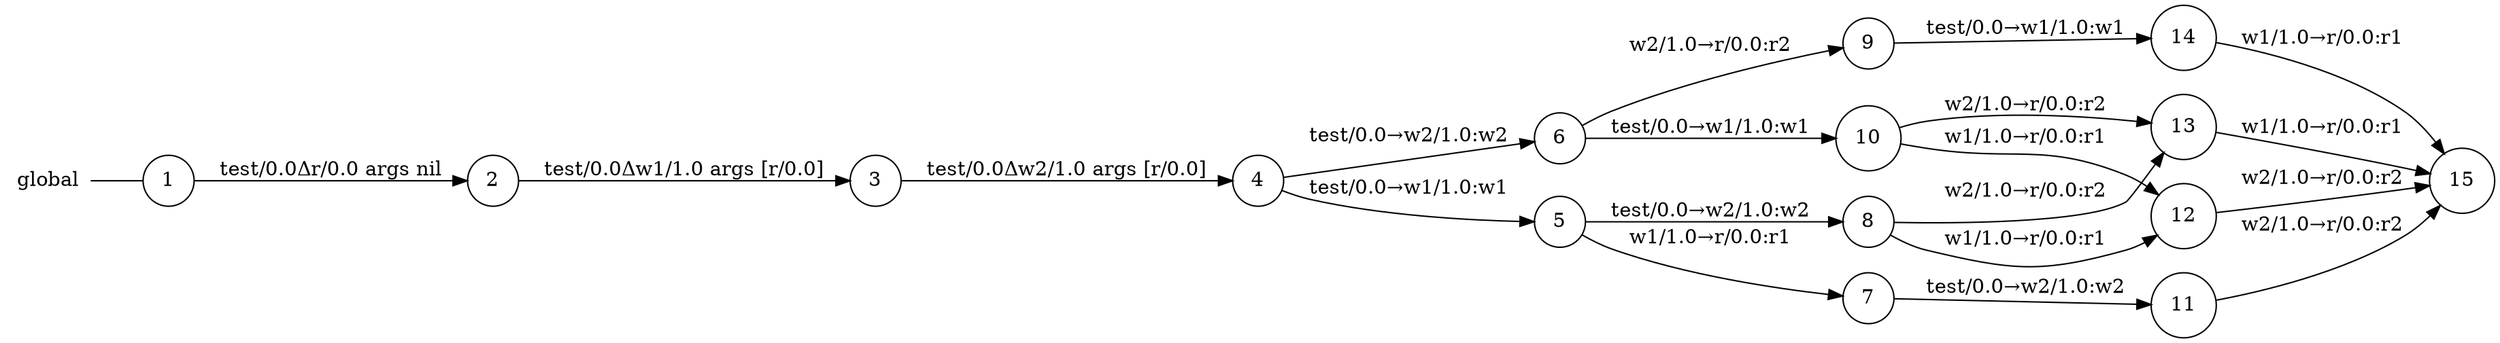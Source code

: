 digraph global {
	rankdir="LR";
	n_0 [label="global", shape="plaintext"];
	n_1 [id="14", shape=circle, label="14"];
	n_2 [id="9", shape=circle, label="9"];
	n_3 [id="8", shape=circle, label="8"];
	n_4 [id="1", shape=circle, label="1"];
	n_0 -> n_4 [arrowhead=none];
	n_5 [id="7", shape=circle, label="7"];
	n_6 [id="4", shape=circle, label="4"];
	n_7 [id="6", shape=circle, label="6"];
	n_8 [id="3", shape=circle, label="3"];
	n_9 [id="12", shape=circle, label="12"];
	n_10 [id="2", shape=circle, label="2"];
	n_11 [id="11", shape=circle, label="11"];
	n_12 [id="15", shape=circle, label="15"];
	n_13 [id="10", shape=circle, label="10"];
	n_14 [id="13", shape=circle, label="13"];
	n_15 [id="5", shape=circle, label="5"];

	n_5 -> n_11 [id="[$e|9]", label="test/0.0→w2/1.0:w2"];
	n_9 -> n_12 [id="[$e|16]", label="w2/1.0→r/0.0:r2"];
	n_13 -> n_14 [id="[$e|13]", label="w2/1.0→r/0.0:r2"];
	n_3 -> n_9 [id="[$e|10]", label="w1/1.0→r/0.0:r1"];
	n_15 -> n_5 [id="[$e|5]", label="w1/1.0→r/0.0:r1"];
	n_8 -> n_6 [id="[$e|2]", label="test/0.0Δw2/1.0 args [r/0.0]"];
	n_6 -> n_15 [id="[$e|3]", label="test/0.0→w1/1.0:w1"];
	n_4 -> n_10 [id="[$e|0]", label="test/0.0Δr/0.0 args nil"];
	n_11 -> n_12 [id="[$e|15]", label="w2/1.0→r/0.0:r2"];
	n_14 -> n_12 [id="[$e|17]", label="w1/1.0→r/0.0:r1"];
	n_1 -> n_12 [id="[$e|18]", label="w1/1.0→r/0.0:r1"];
	n_15 -> n_3 [id="[$e|6]", label="test/0.0→w2/1.0:w2"];
	n_6 -> n_7 [id="[$e|4]", label="test/0.0→w2/1.0:w2"];
	n_2 -> n_1 [id="[$e|12]", label="test/0.0→w1/1.0:w1"];
	n_7 -> n_13 [id="[$e|8]", label="test/0.0→w1/1.0:w1"];
	n_7 -> n_2 [id="[$e|7]", label="w2/1.0→r/0.0:r2"];
	n_13 -> n_9 [id="[$e|14]", label="w1/1.0→r/0.0:r1"];
	n_10 -> n_8 [id="[$e|1]", label="test/0.0Δw1/1.0 args [r/0.0]"];
	n_3 -> n_14 [id="[$e|11]", label="w2/1.0→r/0.0:r2"];
}

